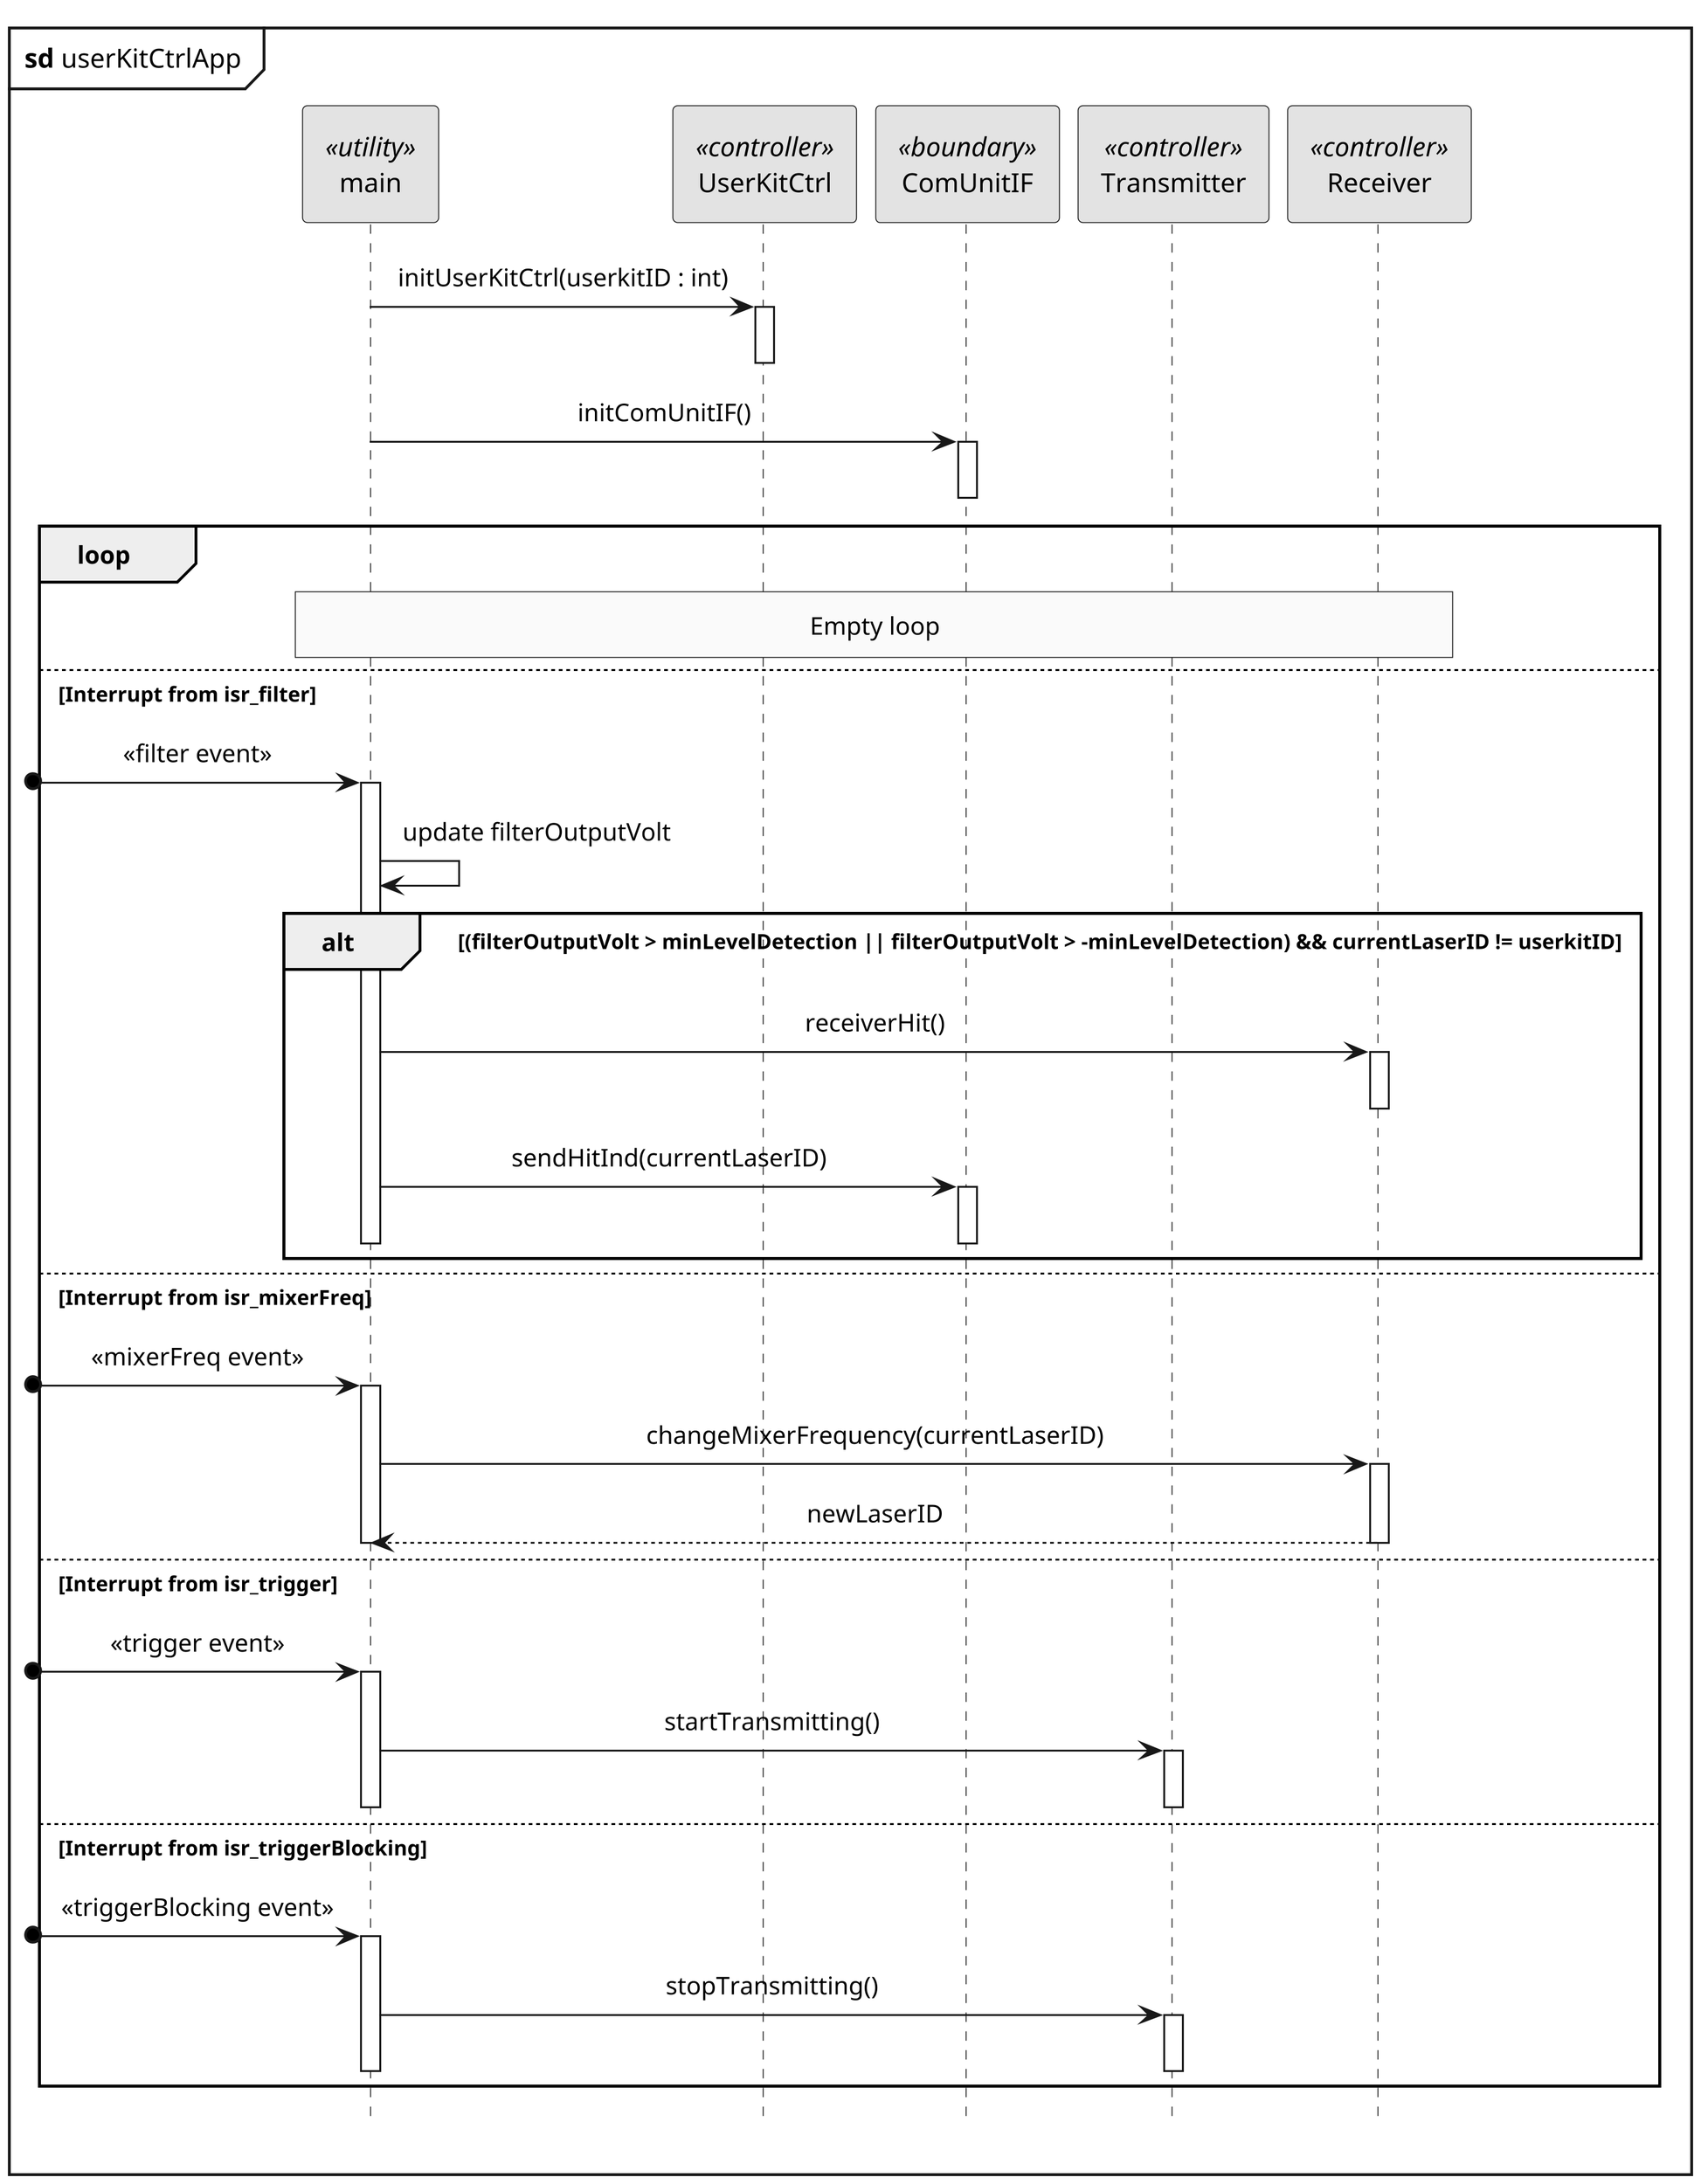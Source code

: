 @startuml userKitCtrlApp_sd

hide footbox

skinparam {
    monochrome true
    dpi 300
    padding 5
    sequenceMessageAlign center
    packageStyle frame
    shadowing false
    'backgroundColor transparent
}

mainframe **sd** userKitCtrlApp

participant main <<utility>>
participant UserKitCtrl <<controller>>
participant ComUnitIF <<boundary>>
participant Transmitter <<controller>>
participant Receiver <<controller>>

main -> UserKitCtrl++: initUserKitCtrl(userkitID : int)
deactivate UserKitCtrl
main -> ComUnitIF++: initComUnitIF()
deactivate ComUnitIF

loop
    rnote over main, Receiver : Empty loop

    else Interrupt from isr_filter
    [o-> main: <<filter event>>
    activate main

    main -> main: update filterOutputVolt

    alt (filterOutputVolt > minLevelDetection || filterOutputVolt > -minLevelDetection) && currentLaserID != userkitID
        main -> Receiver++: receiverHit()
        deactivate Receiver
        main -> ComUnitIF++: sendHitInd(currentLaserID)
        deactivate ComUnitIF
        deactivate main
    end

    else Interrupt from isr_mixerFreq
    [o-> main: <<mixerFreq event>>
    activate main
    main -> Receiver++: changeMixerFrequency(currentLaserID)
    return newLaserID
    deactivate main
    deactivate Receiver

    else Interrupt from isr_trigger
    [o-> main: <<trigger event>>
    activate main
    main -> Transmitter++: startTransmitting()
    deactivate Transmitter
    deactivate main

    else Interrupt from isr_triggerBlocking
    [o-> main: <<triggerBlocking event>>
    activate main

    main -> Transmitter++: stopTransmitting()
    deactivate Transmitter
    deactivate main
end

@enduml